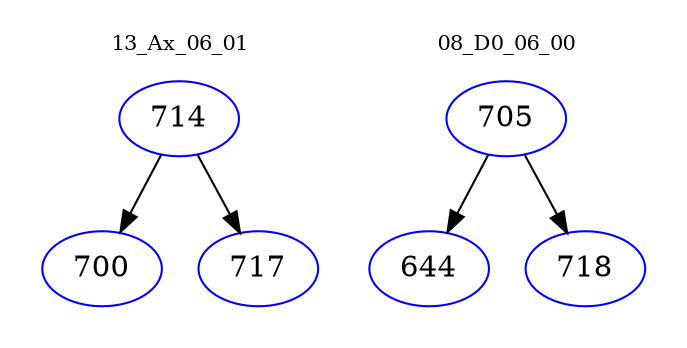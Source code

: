 digraph{
subgraph cluster_0 {
color = white
label = "13_Ax_06_01";
fontsize=10;
T0_714 [label="714", color="blue"]
T0_714 -> T0_700 [color="black"]
T0_700 [label="700", color="blue"]
T0_714 -> T0_717 [color="black"]
T0_717 [label="717", color="blue"]
}
subgraph cluster_1 {
color = white
label = "08_D0_06_00";
fontsize=10;
T1_705 [label="705", color="blue"]
T1_705 -> T1_644 [color="black"]
T1_644 [label="644", color="blue"]
T1_705 -> T1_718 [color="black"]
T1_718 [label="718", color="blue"]
}
}
